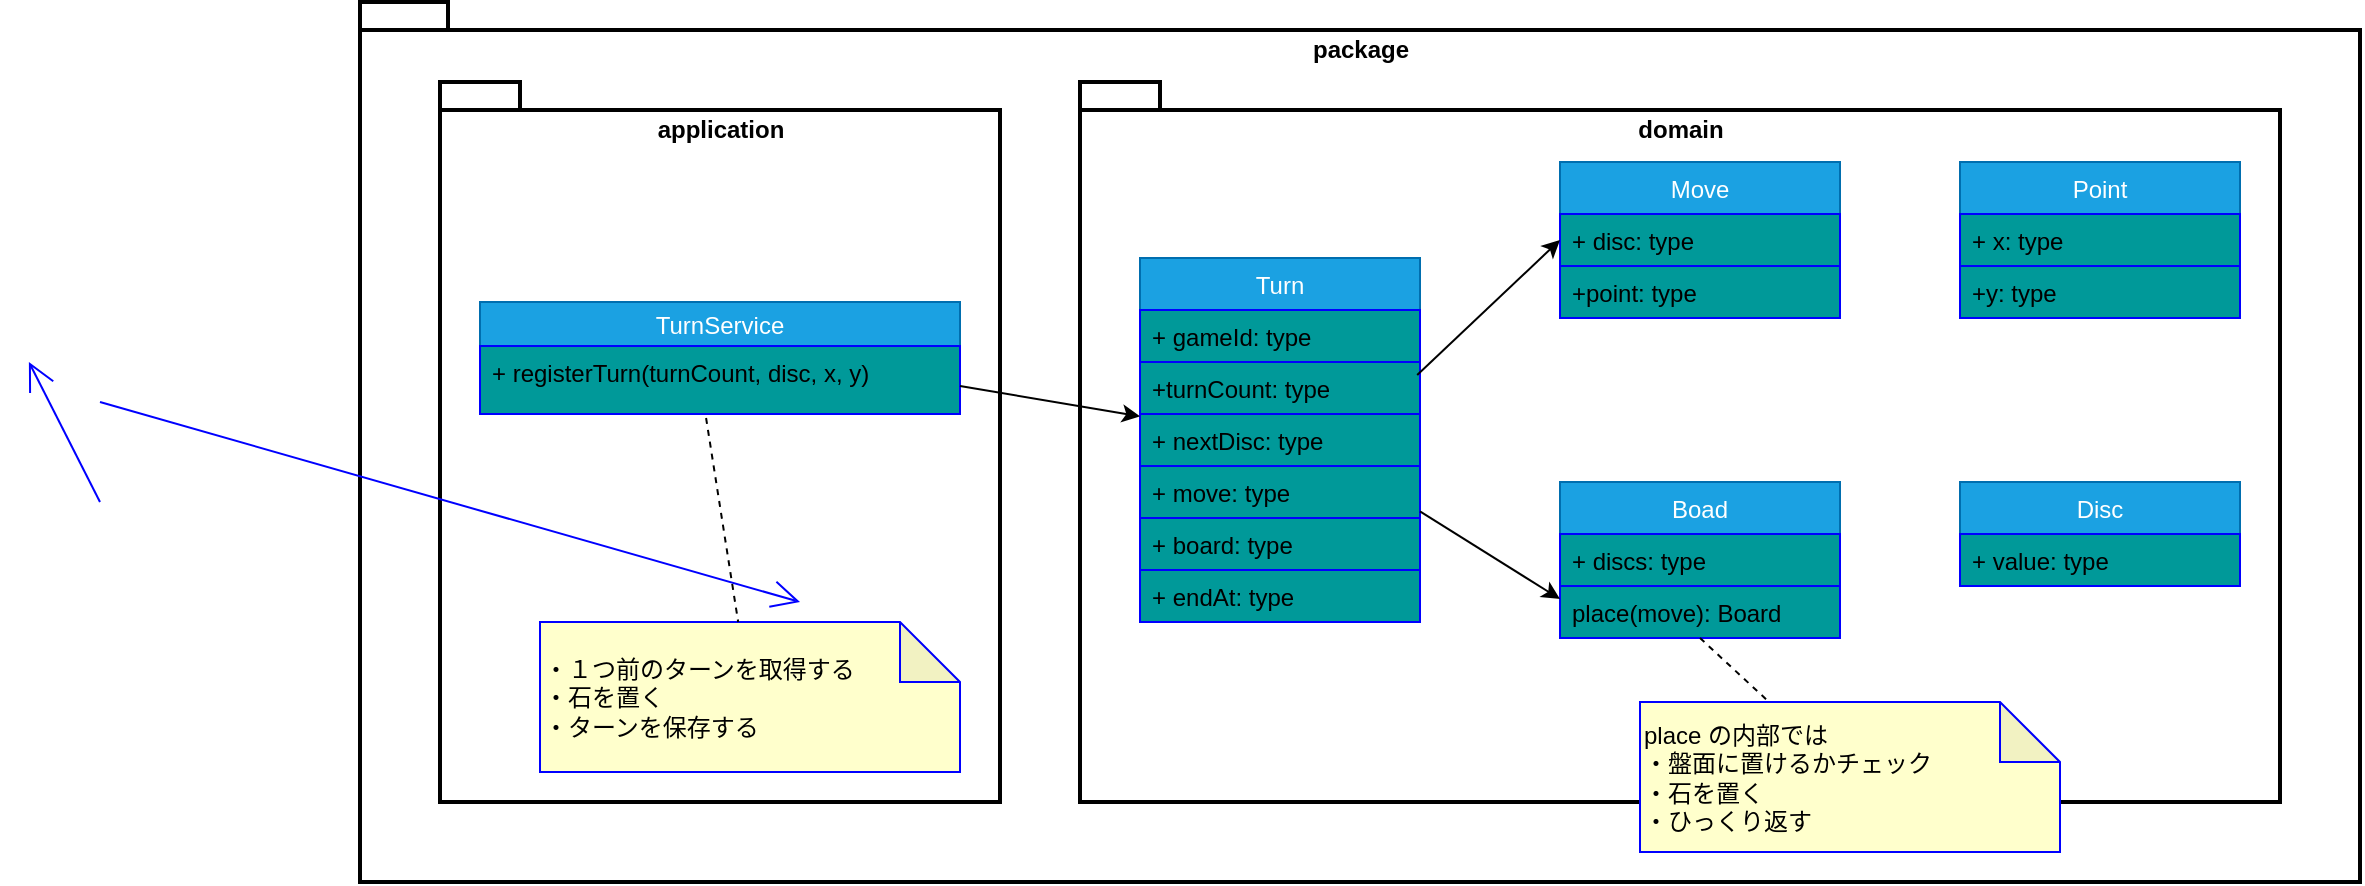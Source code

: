 <mxfile>
    <diagram id="afhy61-JGGwbrwMMAsw_" name="ページ1">
        <mxGraphModel dx="717" dy="784" grid="1" gridSize="10" guides="1" tooltips="1" connect="1" arrows="1" fold="1" page="1" pageScale="1" pageWidth="827" pageHeight="1169" background="#FFFFFF" math="0" shadow="0">
            <root>
                <mxCell id="0"/>
                <mxCell id="1" parent="0"/>
                <mxCell id="23" value="package" style="shape=folder;fontStyle=1;spacingTop=10;tabWidth=40;tabHeight=14;tabPosition=left;html=1;verticalAlign=top;fillColor=none;fontColor=#000000;strokeColor=#000000;strokeWidth=2;" vertex="1" parent="1">
                    <mxGeometry x="360" y="40" width="1000" height="440" as="geometry"/>
                </mxCell>
                <mxCell id="20" value="domain" style="shape=folder;fontStyle=1;spacingTop=10;tabWidth=40;tabHeight=14;tabPosition=left;html=1;verticalAlign=top;fillColor=none;strokeColor=#000000;fontColor=#000000;strokeWidth=2;" parent="1" vertex="1">
                    <mxGeometry x="720" y="80" width="600" height="360" as="geometry"/>
                </mxCell>
                <mxCell id="3" value="application" style="shape=folder;fontStyle=1;spacingTop=10;tabWidth=40;tabHeight=14;tabPosition=left;html=1;verticalAlign=top;fillColor=none;strokeColor=#000000;strokeWidth=2;fontColor=#000000;" parent="1" vertex="1">
                    <mxGeometry x="400" y="80" width="280" height="360" as="geometry"/>
                </mxCell>
                <mxCell id="12" value="" style="endArrow=open;endFill=1;endSize=12;html=1;strokeColor=#0000FF;" parent="1" target="6" edge="1">
                    <mxGeometry width="160" relative="1" as="geometry">
                        <mxPoint x="230" y="240" as="sourcePoint"/>
                        <mxPoint x="580" y="340" as="targetPoint"/>
                    </mxGeometry>
                </mxCell>
                <mxCell id="13" value="" style="endArrow=open;endFill=1;endSize=12;html=1;strokeColor=#0000FF;" parent="1" target="7" edge="1">
                    <mxGeometry width="160" relative="1" as="geometry">
                        <mxPoint x="230" y="290" as="sourcePoint"/>
                        <mxPoint x="194.444" y="220" as="targetPoint"/>
                    </mxGeometry>
                </mxCell>
                <mxCell id="24" value="Turn" style="swimlane;fontStyle=0;childLayout=stackLayout;horizontal=1;startSize=26;fillColor=#1ba1e2;horizontalStack=0;resizeParent=1;resizeParentMax=0;resizeLast=0;collapsible=1;marginBottom=0;strokeColor=#006EAF;fontColor=#ffffff;" vertex="1" parent="1">
                    <mxGeometry x="750" y="168" width="140" height="182" as="geometry"/>
                </mxCell>
                <mxCell id="25" value="+ gameId: type" style="text;strokeColor=#0000FF;fillColor=#009999;align=left;verticalAlign=top;spacingLeft=4;spacingRight=4;overflow=hidden;rotatable=0;points=[[0,0.5],[1,0.5]];portConstraint=eastwest;" vertex="1" parent="24">
                    <mxGeometry y="26" width="140" height="26" as="geometry"/>
                </mxCell>
                <mxCell id="26" value="+turnCount: type" style="text;strokeColor=#0000FF;fillColor=#009999;align=left;verticalAlign=top;spacingLeft=4;spacingRight=4;overflow=hidden;rotatable=0;points=[[0,0.5],[1,0.5]];portConstraint=eastwest;" vertex="1" parent="24">
                    <mxGeometry y="52" width="140" height="26" as="geometry"/>
                </mxCell>
                <mxCell id="27" value="+ nextDisc: type" style="text;strokeColor=#0000FF;fillColor=#009999;align=left;verticalAlign=top;spacingLeft=4;spacingRight=4;overflow=hidden;rotatable=0;points=[[0,0.5],[1,0.5]];portConstraint=eastwest;" vertex="1" parent="24">
                    <mxGeometry y="78" width="140" height="26" as="geometry"/>
                </mxCell>
                <mxCell id="28" value="+ move: type" style="text;strokeColor=#0000FF;fillColor=#009999;align=left;verticalAlign=top;spacingLeft=4;spacingRight=4;overflow=hidden;rotatable=0;points=[[0,0.5],[1,0.5]];portConstraint=eastwest;" vertex="1" parent="24">
                    <mxGeometry y="104" width="140" height="26" as="geometry"/>
                </mxCell>
                <mxCell id="29" value="+ board: type" style="text;strokeColor=#0000FF;fillColor=#009999;align=left;verticalAlign=top;spacingLeft=4;spacingRight=4;overflow=hidden;rotatable=0;points=[[0,0.5],[1,0.5]];portConstraint=eastwest;" vertex="1" parent="24">
                    <mxGeometry y="130" width="140" height="26" as="geometry"/>
                </mxCell>
                <mxCell id="30" value="+ endAt: type" style="text;strokeColor=#0000FF;fillColor=#009999;align=left;verticalAlign=top;spacingLeft=4;spacingRight=4;overflow=hidden;rotatable=0;points=[[0,0.5],[1,0.5]];portConstraint=eastwest;" vertex="1" parent="24">
                    <mxGeometry y="156" width="140" height="26" as="geometry"/>
                </mxCell>
                <mxCell id="31" value="TurnService" style="swimlane;fontStyle=0;childLayout=stackLayout;horizontal=1;startSize=22;fillColor=#1ba1e2;horizontalStack=0;resizeParent=1;resizeParentMax=0;resizeLast=0;collapsible=1;marginBottom=0;strokeColor=#006EAF;fontColor=#ffffff;" vertex="1" parent="1">
                    <mxGeometry x="420" y="190" width="240" height="56" as="geometry"/>
                </mxCell>
                <mxCell id="32" value="+ registerTurn(turnCount, disc, x, y)" style="text;strokeColor=#0000FF;fillColor=#009999;align=left;verticalAlign=top;spacingLeft=4;spacingRight=4;overflow=hidden;rotatable=0;points=[[0,0.5],[1,0.5]];portConstraint=eastwest;" vertex="1" parent="31">
                    <mxGeometry y="22" width="240" height="34" as="geometry"/>
                </mxCell>
                <mxCell id="38" value="Move" style="swimlane;fontStyle=0;childLayout=stackLayout;horizontal=1;startSize=26;fillColor=#1ba1e2;horizontalStack=0;resizeParent=1;resizeParentMax=0;resizeLast=0;collapsible=1;marginBottom=0;strokeColor=#006EAF;fontColor=#ffffff;" vertex="1" parent="1">
                    <mxGeometry x="960" y="120" width="140" height="78" as="geometry"/>
                </mxCell>
                <mxCell id="39" value="+ disc: type" style="text;strokeColor=#0000FF;fillColor=#009999;align=left;verticalAlign=top;spacingLeft=4;spacingRight=4;overflow=hidden;rotatable=0;points=[[0,0.5],[1,0.5]];portConstraint=eastwest;" vertex="1" parent="38">
                    <mxGeometry y="26" width="140" height="26" as="geometry"/>
                </mxCell>
                <mxCell id="40" value="+point: type" style="text;strokeColor=#0000FF;fillColor=#009999;align=left;verticalAlign=top;spacingLeft=4;spacingRight=4;overflow=hidden;rotatable=0;points=[[0,0.5],[1,0.5]];portConstraint=eastwest;" vertex="1" parent="38">
                    <mxGeometry y="52" width="140" height="26" as="geometry"/>
                </mxCell>
                <mxCell id="45" value="Boad" style="swimlane;fontStyle=0;childLayout=stackLayout;horizontal=1;startSize=26;fillColor=#1ba1e2;horizontalStack=0;resizeParent=1;resizeParentMax=0;resizeLast=0;collapsible=1;marginBottom=0;strokeColor=#006EAF;fontColor=#ffffff;" vertex="1" parent="1">
                    <mxGeometry x="960" y="280" width="140" height="78" as="geometry"/>
                </mxCell>
                <mxCell id="46" value="+ discs: type" style="text;strokeColor=#0000FF;fillColor=#009999;align=left;verticalAlign=top;spacingLeft=4;spacingRight=4;overflow=hidden;rotatable=0;points=[[0,0.5],[1,0.5]];portConstraint=eastwest;" vertex="1" parent="45">
                    <mxGeometry y="26" width="140" height="26" as="geometry"/>
                </mxCell>
                <mxCell id="47" value="place(move): Board" style="text;strokeColor=#0000FF;fillColor=#009999;align=left;verticalAlign=top;spacingLeft=4;spacingRight=4;overflow=hidden;rotatable=0;points=[[0,0.5],[1,0.5]];portConstraint=eastwest;" vertex="1" parent="45">
                    <mxGeometry y="52" width="140" height="26" as="geometry"/>
                </mxCell>
                <mxCell id="48" value="Point" style="swimlane;fontStyle=0;childLayout=stackLayout;horizontal=1;startSize=26;fillColor=#1ba1e2;horizontalStack=0;resizeParent=1;resizeParentMax=0;resizeLast=0;collapsible=1;marginBottom=0;strokeColor=#006EAF;fontColor=#ffffff;" vertex="1" parent="1">
                    <mxGeometry x="1160" y="120" width="140" height="78" as="geometry"/>
                </mxCell>
                <mxCell id="49" value="+ x: type" style="text;strokeColor=#0000FF;fillColor=#009999;align=left;verticalAlign=top;spacingLeft=4;spacingRight=4;overflow=hidden;rotatable=0;points=[[0,0.5],[1,0.5]];portConstraint=eastwest;" vertex="1" parent="48">
                    <mxGeometry y="26" width="140" height="26" as="geometry"/>
                </mxCell>
                <mxCell id="50" value="+y: type" style="text;strokeColor=#0000FF;fillColor=#009999;align=left;verticalAlign=top;spacingLeft=4;spacingRight=4;overflow=hidden;rotatable=0;points=[[0,0.5],[1,0.5]];portConstraint=eastwest;" vertex="1" parent="48">
                    <mxGeometry y="52" width="140" height="26" as="geometry"/>
                </mxCell>
                <mxCell id="51" value="Disc" style="swimlane;fontStyle=0;childLayout=stackLayout;horizontal=1;startSize=26;fillColor=#1ba1e2;horizontalStack=0;resizeParent=1;resizeParentMax=0;resizeLast=0;collapsible=1;marginBottom=0;strokeColor=#006EAF;fontColor=#ffffff;" vertex="1" parent="1">
                    <mxGeometry x="1160" y="280" width="140" height="52" as="geometry"/>
                </mxCell>
                <mxCell id="52" value="+ value: type" style="text;strokeColor=#0000FF;fillColor=#009999;align=left;verticalAlign=top;spacingLeft=4;spacingRight=4;overflow=hidden;rotatable=0;points=[[0,0.5],[1,0.5]];portConstraint=eastwest;" vertex="1" parent="51">
                    <mxGeometry y="26" width="140" height="26" as="geometry"/>
                </mxCell>
                <mxCell id="54" value="・１つ前のターンを取得する&lt;br&gt;・石を置く&lt;br&gt;・ターンを保存する" style="shape=note;whiteSpace=wrap;html=1;backgroundOutline=1;darkOpacity=0.05;strokeColor=#0000FF;fontColor=#000000;fillColor=#FFFFCC;align=left;" vertex="1" parent="1">
                    <mxGeometry x="450" y="350" width="210" height="75" as="geometry"/>
                </mxCell>
                <mxCell id="55" value="" style="endArrow=none;dashed=1;html=1;fontColor=#000000;exitX=0.471;exitY=1.059;exitDx=0;exitDy=0;exitPerimeter=0;strokeColor=#000000;" edge="1" parent="1" source="32" target="54">
                    <mxGeometry width="50" height="50" relative="1" as="geometry">
                        <mxPoint x="610" y="390" as="sourcePoint"/>
                        <mxPoint x="660" y="340" as="targetPoint"/>
                    </mxGeometry>
                </mxCell>
                <mxCell id="56" value="place の内部では&lt;br&gt;・盤面に置けるかチェック&lt;br&gt;・石を置く&lt;br&gt;・ひっくり返す" style="shape=note;whiteSpace=wrap;html=1;backgroundOutline=1;darkOpacity=0.05;strokeColor=#0000FF;fontColor=#000000;fillColor=#FFFFCC;align=left;" vertex="1" parent="1">
                    <mxGeometry x="1000" y="390" width="210" height="75" as="geometry"/>
                </mxCell>
                <mxCell id="57" value="" style="endArrow=none;dashed=1;html=1;fontColor=#000000;exitX=0.5;exitY=1;exitDx=0;exitDy=0;strokeColor=#000000;" edge="1" parent="1" target="56" source="45">
                    <mxGeometry width="50" height="50" relative="1" as="geometry">
                        <mxPoint x="1013.04" y="379.996" as="sourcePoint"/>
                        <mxPoint x="1130" y="459.99" as="targetPoint"/>
                    </mxGeometry>
                </mxCell>
                <mxCell id="58" value="" style="endArrow=classic;html=1;strokeColor=#000000;fontColor=#000000;exitX=0.99;exitY=0.248;exitDx=0;exitDy=0;exitPerimeter=0;entryX=0;entryY=0.5;entryDx=0;entryDy=0;" edge="1" parent="1" source="26" target="39">
                    <mxGeometry width="50" height="50" relative="1" as="geometry">
                        <mxPoint x="910" y="220" as="sourcePoint"/>
                        <mxPoint x="960" y="170" as="targetPoint"/>
                    </mxGeometry>
                </mxCell>
                <mxCell id="59" value="" style="endArrow=classic;html=1;strokeColor=#000000;fontColor=#000000;exitX=0.99;exitY=0.248;exitDx=0;exitDy=0;exitPerimeter=0;entryX=0;entryY=0.75;entryDx=0;entryDy=0;" edge="1" parent="1" target="45">
                    <mxGeometry width="50" height="50" relative="1" as="geometry">
                        <mxPoint x="890.0" y="294.728" as="sourcePoint"/>
                        <mxPoint x="961.4" y="235.28" as="targetPoint"/>
                    </mxGeometry>
                </mxCell>
                <mxCell id="60" value="" style="endArrow=classic;html=1;strokeColor=#000000;fontColor=#000000;exitX=1;exitY=0.75;exitDx=0;exitDy=0;" edge="1" parent="1" source="31" target="27">
                    <mxGeometry width="50" height="50" relative="1" as="geometry">
                        <mxPoint x="690" y="258" as="sourcePoint"/>
                        <mxPoint x="740" y="208" as="targetPoint"/>
                    </mxGeometry>
                </mxCell>
            </root>
        </mxGraphModel>
    </diagram>
</mxfile>